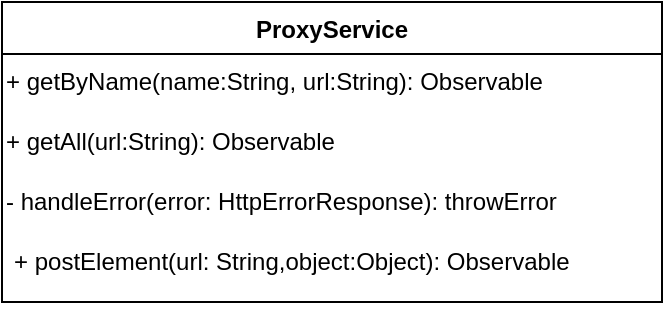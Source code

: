 <mxfile version="10.6.0" type="device"><diagram name="Page-1" id="5f0bae14-7c28-e335-631c-24af17079c00"><mxGraphModel dx="600" dy="786" grid="1" gridSize="10" guides="1" tooltips="1" connect="1" arrows="1" fold="1" page="1" pageScale="1" pageWidth="1100" pageHeight="850" background="#ffffff" math="0" shadow="0"><root><mxCell id="0"/><mxCell id="1" parent="0"/><mxCell id="FiJsD4qg2uQItaX6nWLA-2" value="ProxyService" style="swimlane;fontStyle=1;align=center;verticalAlign=top;childLayout=stackLayout;horizontal=1;startSize=26;horizontalStack=0;resizeParent=1;resizeParentMax=0;resizeLast=0;collapsible=1;marginBottom=0;" vertex="1" parent="1"><mxGeometry x="300" y="170" width="330" height="150" as="geometry"/></mxCell><mxCell id="FiJsD4qg2uQItaX6nWLA-7" value="+ getByName(name:String, url:String): Observable" style="text;html=1;" vertex="1" parent="FiJsD4qg2uQItaX6nWLA-2"><mxGeometry y="26" width="330" height="30" as="geometry"/></mxCell><mxCell id="FiJsD4qg2uQItaX6nWLA-8" value="+ getAll(url:String): Observable" style="text;html=1;" vertex="1" parent="FiJsD4qg2uQItaX6nWLA-2"><mxGeometry y="56" width="330" height="30" as="geometry"/></mxCell><mxCell id="FiJsD4qg2uQItaX6nWLA-9" value="- handleError(error: HttpErrorResponse): throwError" style="text;html=1;" vertex="1" parent="FiJsD4qg2uQItaX6nWLA-2"><mxGeometry y="86" width="330" height="30" as="geometry"/></mxCell><mxCell id="FiJsD4qg2uQItaX6nWLA-5" value="+ postElement(url: String,object:Object): Observable" style="text;strokeColor=none;fillColor=none;align=left;verticalAlign=top;spacingLeft=4;spacingRight=4;overflow=hidden;rotatable=0;points=[[0,0.5],[1,0.5]];portConstraint=eastwest;" vertex="1" parent="FiJsD4qg2uQItaX6nWLA-2"><mxGeometry y="116" width="330" height="34" as="geometry"/></mxCell></root></mxGraphModel></diagram></mxfile>
